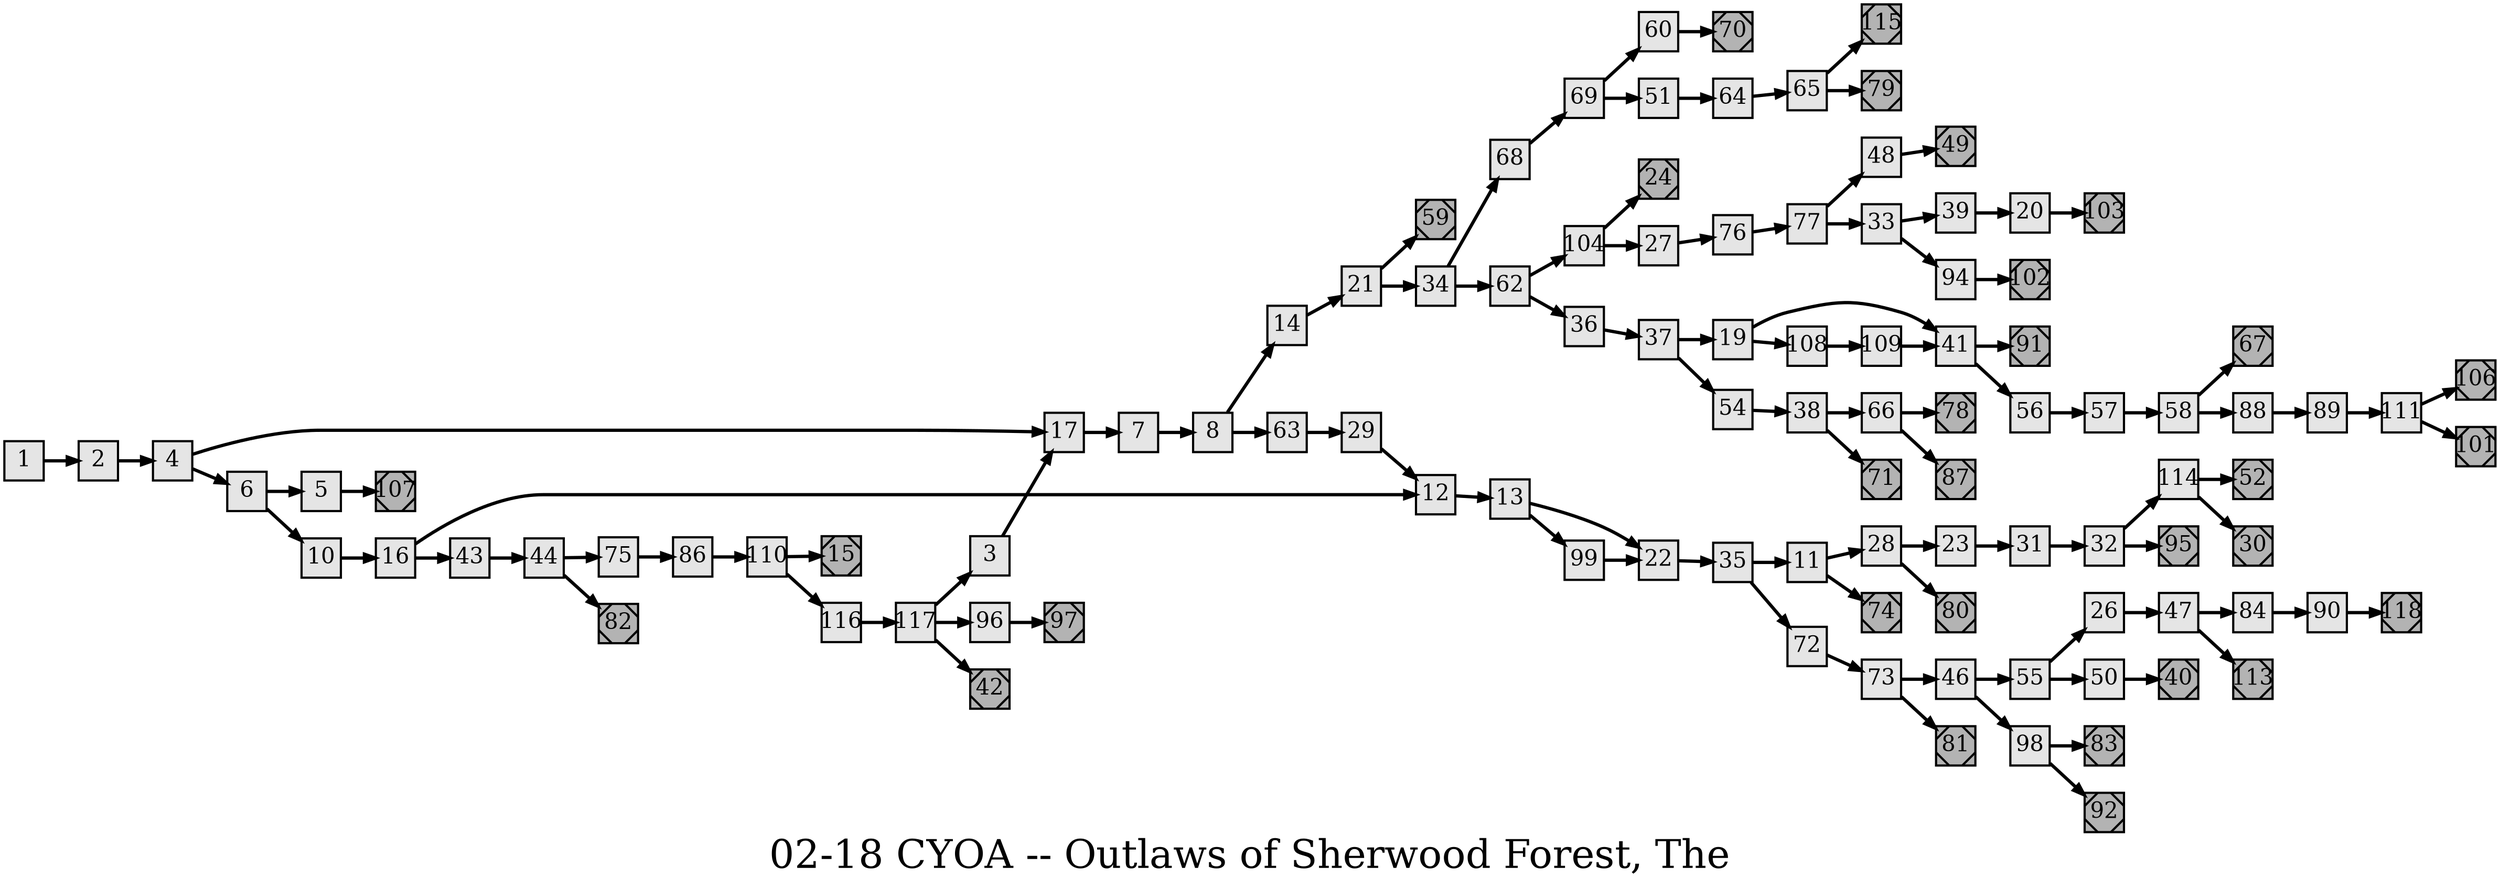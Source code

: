 digraph g{
  graph [ label="02-18 CYOA -- Outlaws of Sherwood Forest, The" rankdir=LR, ordering=out, fontsize=36, nodesep="0.35", ranksep="0.45"];
  node  [shape=rect, penwidth=2, fontsize=20, style=filled, fillcolor=grey90, margin="0,0", labelfloat=true, regular=true, fixedsize=true];
  edge  [labelfloat=true, penwidth=3, fontsize=12];
  // ---;
  // group  : Katz;
  // id     : 02-18;
  // gbid   : 524;
  // series : CYOA;
  // title  : Outlaws of Sherwood Forest, The;
  // author : Ellen Kushner;
  // credit:;
  // - name : Cindy Lam;
  // role : encoder;
  // date : 2018-03-16;
  // render:;
  // - name   : small;
  // styles : gvStyles.txt;
  // engine : dot;
  // comment: >;
  // Cover says 33 endings.;
  // The data shows only 31.;
  // confirmed by online reader reports.;
  
  // ---;
  
  // From | To | Label;
  
  1 -> 2;
  2 -> 4;
  3 -> 17;
  4 -> 17;
  4 -> 6;
  5 -> 107;
  6 -> 5;
  6 -> 10;
  7 -> 8;
  8 -> 14;
  8 -> 63;
  10 -> 16;
  11 -> 28;
  11 -> 74;
  12 -> 13;
  13 -> 22;
  13 -> 99;
  14 -> 21;
  15	[ xlabel="E", shape=Msquare, fontsize=20, fillcolor=grey70, xlabel="" ];
  16 -> 12;
  16 -> 43;
  17 -> 7;
  19 -> 41;
  19 -> 108;
  20 -> 103;
  21 -> 59;
  21 -> 34;
  22 -> 35;
  23 -> 31;
  24	[ xlabel="E", shape=Msquare, fontsize=20, fillcolor=grey70, xlabel="" ];
  26 -> 47;
  27 -> 76;
  28 -> 23;
  28 -> 80;
  29 -> 12;
  30	[ xlabel="E", shape=Msquare, fontsize=20, fillcolor=grey70, xlabel="" ];
  31 -> 32;
  32 -> 114;
  32 -> 95;
  33 -> 39;
  33 -> 94;
  34 -> 68;
  34 -> 62;
  35 -> 11;
  35 -> 72;
  36 -> 37;
  37 -> 19;
  37 -> 54;
  38 -> 66;
  38 -> 71;
  39 -> 20;
  40	[ xlabel="E", shape=Msquare, fontsize=20, fillcolor=grey70, xlabel="" ];
  41 -> 91;
  41 -> 56;
  42	[ xlabel="E", shape=Msquare, fontsize=20, fillcolor=grey70, xlabel="" ];
  43 -> 44;
  44 -> 75;
  44 -> 82;
  46 -> 55;
  46 -> 98;
  47 -> 84;
  47 -> 113;
  48 -> 49;
  49	[ xlabel="E", shape=Msquare, fontsize=20, fillcolor=grey70, xlabel="" ];
  50 -> 40;
  51 -> 64;
  52	[ xlabel="E", shape=Msquare, fontsize=20, fillcolor=grey70, xlabel="" ];
  54 -> 38;
  55 -> 26;
  55 -> 50;
  56 -> 57;
  57 -> 58;
  58 -> 67;
  58 -> 88;
  59	[ xlabel="E", shape=Msquare, fontsize=20, fillcolor=grey70, xlabel="" ];
  60 -> 70;
  62 -> 104;
  62 -> 36;
  63 -> 29;
  64 -> 65;
  65 -> 115;
  65 -> 79;
  66 -> 78;
  66 -> 87;
  67	[ xlabel="E", shape=Msquare, fontsize=20, fillcolor=grey70, xlabel="" ];
  68 -> 69;
  69 -> 60;
  69 -> 51;
  70	[ xlabel="E", shape=Msquare, fontsize=20, fillcolor=grey70, xlabel="" ];
  71	[ xlabel="E", shape=Msquare, fontsize=20, fillcolor=grey70, xlabel="" ];
  72 -> 73;
  73 -> 46;
  73 -> 81;
  74	[ xlabel="E", shape=Msquare, fontsize=20, fillcolor=grey70, xlabel="" ];
  75 -> 86;
  76 -> 77;
  77 -> 48;
  77 -> 33;
  78	[ xlabel="E", shape=Msquare, fontsize=20, fillcolor=grey70, xlabel="" ];
  79	[ xlabel="E", shape=Msquare, fontsize=20, fillcolor=grey70, xlabel="" ];
  80	[ xlabel="E", shape=Msquare, fontsize=20, fillcolor=grey70, xlabel="" ];
  81	[ xlabel="E", shape=Msquare, fontsize=20, fillcolor=grey70, xlabel="" ];
  82	[ xlabel="E", shape=Msquare, fontsize=20, fillcolor=grey70, xlabel="" ];
  83	[ xlabel="E", shape=Msquare, fontsize=20, fillcolor=grey70, xlabel="" ];
  84 -> 90;
  86 -> 110;
  87	[ xlabel="E", shape=Msquare, fontsize=20, fillcolor=grey70, xlabel="" ];
  88 -> 89;
  89 -> 111;
  90 -> 118;
  91	[ xlabel="E", shape=Msquare, fontsize=20, fillcolor=grey70, xlabel="" ];
  92	[ xlabel="E", shape=Msquare, fontsize=20, fillcolor=grey70, xlabel="" ];
  94 -> 102;
  95	[ xlabel="E", shape=Msquare, fontsize=20, fillcolor=grey70, xlabel="" ];
  96 -> 97;
  97	[ xlabel="E", shape=Msquare, fontsize=20, fillcolor=grey70, xlabel="" ];
  98 -> 83;
  98 -> 92;
  99 -> 22;
  101	[ xlabel="E", shape=Msquare, fontsize=20, fillcolor=grey70, xlabel="" ];
  102	[ xlabel="E", shape=Msquare, fontsize=20, fillcolor=grey70, xlabel="" ];
  103	[ xlabel="E", shape=Msquare, fontsize=20, fillcolor=grey70, xlabel="" ];
  104 -> 24;
  104 -> 27;
  106	[ xlabel="E", shape=Msquare, fontsize=20, fillcolor=grey70, xlabel="" ];
  107	[ xlabel="E", shape=Msquare, fontsize=20, fillcolor=grey70, xlabel="" ];
  108 -> 109;
  109 -> 41;
  110 -> 15;
  110 -> 116;
  111 -> 106;
  111 -> 101;
  113	[ xlabel="E", shape=Msquare, fontsize=20, fillcolor=grey70, xlabel="" ];
  114 -> 52;
  114 -> 30;
  115	[ xlabel="E", shape=Msquare, fontsize=20, fillcolor=grey70, xlabel="" ];
  116 -> 117;
  117 -> 3;
  117 -> 96;
  117 -> 42;
  118	[ xlabel="E", shape=Msquare, fontsize=20, fillcolor=grey70, xlabel="" ];

  // Illustrations;
  
  8	[ xlabel="ILL", image="illustration-full.png", xlabel="" ];
  19	[ xlabel="ILL", image="illustration-full.png", xlabel="" ];
  24	[ xlabel="ILL", image="illustration-full.png", xlabel="" ];
  44	[ xlabel="ILL", image="illustration-full.png", xlabel="" ];
  52	[ xlabel="ILL", image="illustration-full.png", xlabel="" ];
  60	[ xlabel="ILL", image="illustration-full.png", xlabel="" ];
  84	[ xlabel="ILL", image="illustration-full.png", xlabel="" ];
  101	[ xlabel="ILL", image="illustration-full.png", xlabel="" ];
  113	[ xlabel="ILL", image="illustration-full.png", xlabel="" ];
}

